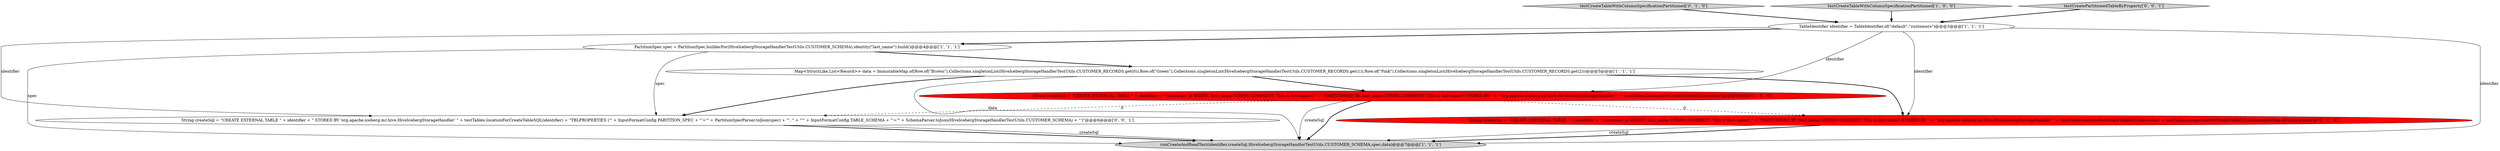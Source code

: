 digraph {
2 [style = filled, label = "Map<StructLike,List<Record>> data = ImmutableMap.of(Row.of(\"Brown\"),Collections.singletonList(HiveIcebergStorageHandlerTestUtils.CUSTOMER_RECORDS.get(0)),Row.of(\"Green\"),Collections.singletonList(HiveIcebergStorageHandlerTestUtils.CUSTOMER_RECORDS.get(1)),Row.of(\"Pink\"),Collections.singletonList(HiveIcebergStorageHandlerTestUtils.CUSTOMER_RECORDS.get(2)))@@@5@@@['1', '1', '1']", fillcolor = white, shape = ellipse image = "AAA0AAABBB1BBB"];
7 [style = filled, label = "testCreateTableWithColumnSpecificationPartitioned['0', '1', '0']", fillcolor = lightgray, shape = diamond image = "AAA0AAABBB2BBB"];
3 [style = filled, label = "testCreateTableWithColumnSpecificationPartitioned['1', '0', '0']", fillcolor = lightgray, shape = diamond image = "AAA0AAABBB1BBB"];
4 [style = filled, label = "TableIdentifier identifier = TableIdentifier.of(\"default\",\"customers\")@@@3@@@['1', '1', '1']", fillcolor = white, shape = ellipse image = "AAA0AAABBB1BBB"];
0 [style = filled, label = "runCreateAndReadTest(identifier,createSql,HiveIcebergStorageHandlerTestUtils.CUSTOMER_SCHEMA,spec,data)@@@7@@@['1', '1', '1']", fillcolor = lightgray, shape = ellipse image = "AAA0AAABBB1BBB"];
8 [style = filled, label = "testCreatePartitionedTableByProperty['0', '0', '1']", fillcolor = lightgray, shape = diamond image = "AAA0AAABBB3BBB"];
9 [style = filled, label = "String createSql = \"CREATE EXTERNAL TABLE \" + identifier + \" STORED BY 'org.apache.iceberg.mr.hive.HiveIcebergStorageHandler' \" + testTables.locationForCreateTableSQL(identifier) + \"TBLPROPERTIES ('\" + InputFormatConfig.PARTITION_SPEC + \"'='\" + PartitionSpecParser.toJson(spec) + \"', \" + \"'\" + InputFormatConfig.TABLE_SCHEMA + \"'='\" + SchemaParser.toJson(HiveIcebergStorageHandlerTestUtils.CUSTOMER_SCHEMA) + \"')\"@@@6@@@['0', '0', '1']", fillcolor = white, shape = ellipse image = "AAA0AAABBB3BBB"];
6 [style = filled, label = "String createSql = \"CREATE EXTERNAL TABLE \" + identifier + \" (customer_id BIGINT, first_name STRING COMMENT 'This is first name') \" + \"PARTITIONED BY (last_name STRING COMMENT 'This is last name') STORED BY \" + \"'org.apache.iceberg.mr.hive.HiveIcebergStorageHandler' \" + testTables.locationForCreateTableSQL(identifier) + testTables.propertiesForCreateTableSQL(ImmutableMap.of())@@@6@@@['0', '1', '0']", fillcolor = red, shape = ellipse image = "AAA1AAABBB2BBB"];
1 [style = filled, label = "PartitionSpec spec = PartitionSpec.builderFor(HiveIcebergStorageHandlerTestUtils.CUSTOMER_SCHEMA).identity(\"last_name\").build()@@@4@@@['1', '1', '1']", fillcolor = white, shape = ellipse image = "AAA0AAABBB1BBB"];
5 [style = filled, label = "String createSql = \"CREATE EXTERNAL TABLE \" + identifier + \" (customer_id BIGINT, first_name STRING COMMENT 'This is first name') \" + \"PARTITIONED BY (last_name STRING COMMENT 'This is last name') STORED BY \" + \"'org.apache.iceberg.mr.hive.HiveIcebergStorageHandler' \" + testTables.locationForCreateTableSQL(identifier)@@@6@@@['1', '0', '0']", fillcolor = red, shape = ellipse image = "AAA1AAABBB1BBB"];
2->5 [style = bold, label=""];
9->0 [style = bold, label=""];
6->0 [style = solid, label="createSql"];
2->6 [style = bold, label=""];
4->6 [style = solid, label="identifier"];
2->0 [style = solid, label="data"];
5->0 [style = solid, label="createSql"];
5->9 [style = dashed, label="0"];
6->0 [style = bold, label=""];
7->4 [style = bold, label=""];
2->9 [style = bold, label=""];
3->4 [style = bold, label=""];
4->0 [style = solid, label="identifier"];
1->0 [style = solid, label="spec"];
9->0 [style = solid, label="createSql"];
5->6 [style = dashed, label="0"];
5->0 [style = bold, label=""];
1->2 [style = bold, label=""];
4->1 [style = bold, label=""];
8->4 [style = bold, label=""];
1->9 [style = solid, label="spec"];
4->5 [style = solid, label="identifier"];
4->9 [style = solid, label="identifier"];
}
